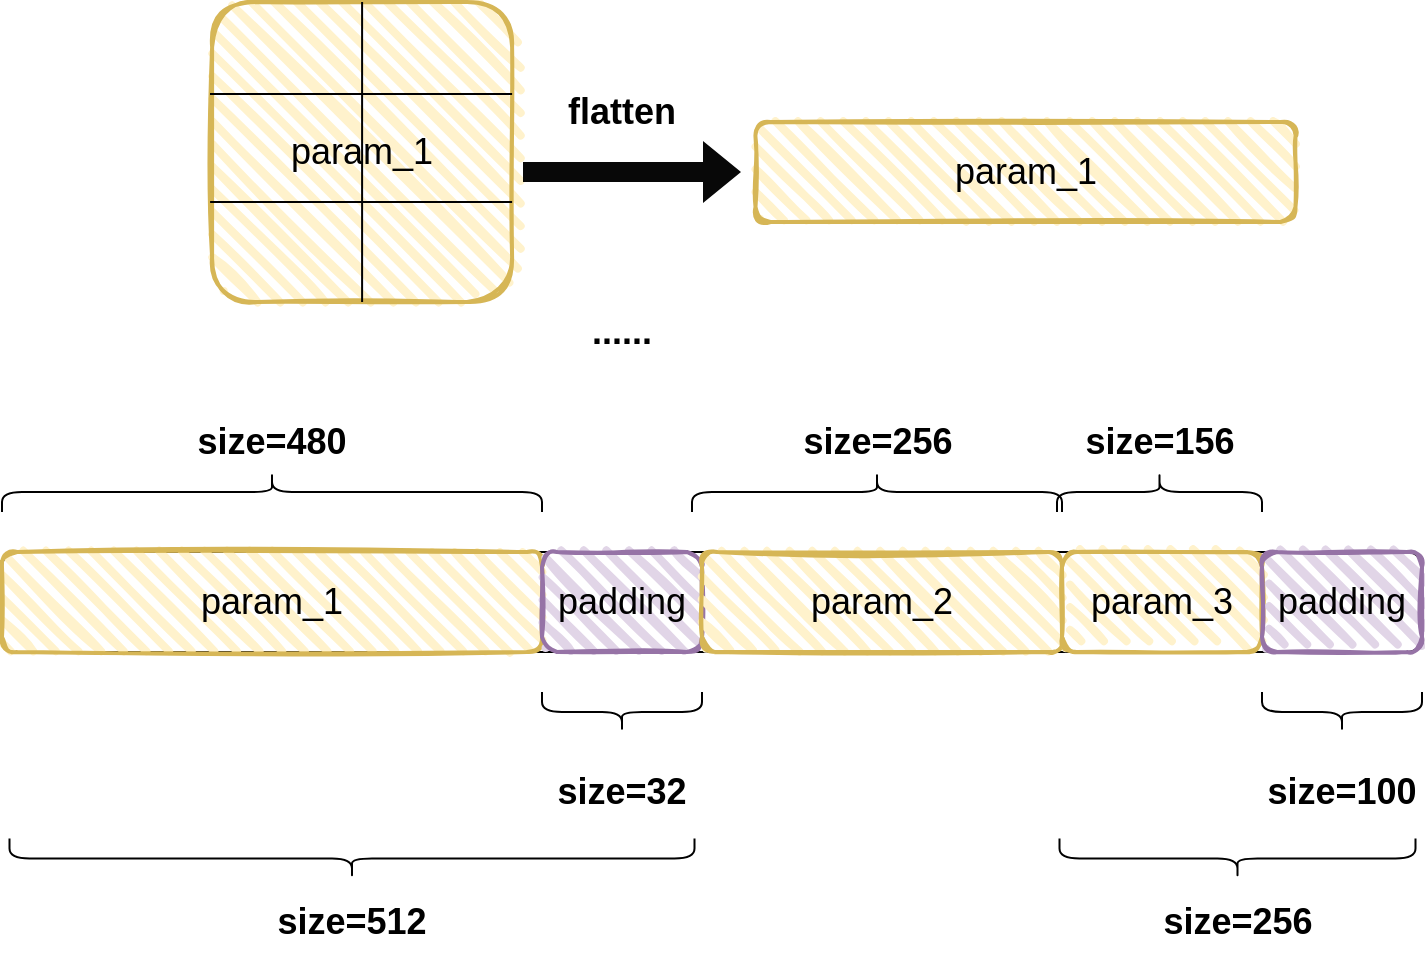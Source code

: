 <mxfile version="28.2.7">
  <diagram name="第 1 页" id="bellSP-NZAF3xLZcuKNK">
    <mxGraphModel dx="1418" dy="794" grid="1" gridSize="10" guides="1" tooltips="1" connect="1" arrows="1" fold="1" page="1" pageScale="1" pageWidth="827" pageHeight="1169" math="0" shadow="0">
      <root>
        <mxCell id="0" />
        <mxCell id="1" parent="0" />
        <mxCell id="ZnsVAsq8M4SEHds0zJie-1" value="" style="rounded=1;whiteSpace=wrap;html=1;" parent="1" vertex="1">
          <mxGeometry x="230" y="325" width="710" height="50" as="geometry" />
        </mxCell>
        <mxCell id="ZnsVAsq8M4SEHds0zJie-2" value="&lt;font style=&quot;font-size: 18px;&quot;&gt;param_1&lt;/font&gt;" style="rounded=1;whiteSpace=wrap;html=1;strokeWidth=2;fillWeight=4;hachureGap=8;hachureAngle=45;fillColor=#fff2cc;sketch=1;strokeColor=#d6b656;" parent="1" vertex="1">
          <mxGeometry x="230" y="325" width="270" height="50" as="geometry" />
        </mxCell>
        <mxCell id="ZnsVAsq8M4SEHds0zJie-3" value="&lt;font style=&quot;font-size: 18px;&quot;&gt;padding&lt;/font&gt;" style="rounded=1;whiteSpace=wrap;html=1;strokeWidth=2;fillWeight=4;hachureGap=8;hachureAngle=45;fillColor=#e1d5e7;sketch=1;strokeColor=#9673a6;" parent="1" vertex="1">
          <mxGeometry x="500" y="325" width="80" height="50" as="geometry" />
        </mxCell>
        <mxCell id="ZnsVAsq8M4SEHds0zJie-4" value="&lt;font style=&quot;font-size: 18px;&quot;&gt;param_2&lt;/font&gt;" style="rounded=1;whiteSpace=wrap;html=1;strokeWidth=2;fillWeight=4;hachureGap=8;hachureAngle=45;fillColor=#fff2cc;sketch=1;strokeColor=#d6b656;" parent="1" vertex="1">
          <mxGeometry x="580" y="325" width="180" height="50" as="geometry" />
        </mxCell>
        <mxCell id="ZnsVAsq8M4SEHds0zJie-6" value="&lt;font style=&quot;font-size: 18px;&quot;&gt;param_3&lt;/font&gt;" style="rounded=1;whiteSpace=wrap;html=1;strokeWidth=2;fillWeight=4;hachureGap=8;hachureAngle=45;fillColor=#fff2cc;sketch=1;strokeColor=#d6b656;" parent="1" vertex="1">
          <mxGeometry x="760" y="325" width="100" height="50" as="geometry" />
        </mxCell>
        <mxCell id="ZnsVAsq8M4SEHds0zJie-7" value="&lt;font style=&quot;font-size: 18px;&quot;&gt;padding&lt;/font&gt;" style="rounded=1;whiteSpace=wrap;html=1;strokeWidth=2;fillWeight=4;hachureGap=8;hachureAngle=45;fillColor=#e1d5e7;sketch=1;strokeColor=#9673a6;" parent="1" vertex="1">
          <mxGeometry x="860" y="325" width="80" height="50" as="geometry" />
        </mxCell>
        <mxCell id="ZnsVAsq8M4SEHds0zJie-8" value="" style="shape=curlyBracket;whiteSpace=wrap;html=1;rounded=1;labelPosition=left;verticalLabelPosition=middle;align=right;verticalAlign=middle;rotation=90;" parent="1" vertex="1">
          <mxGeometry x="355" y="160" width="20" height="270" as="geometry" />
        </mxCell>
        <mxCell id="ZnsVAsq8M4SEHds0zJie-9" value="" style="shape=curlyBracket;whiteSpace=wrap;html=1;rounded=1;labelPosition=left;verticalLabelPosition=middle;align=right;verticalAlign=middle;rotation=-90;" parent="1" vertex="1">
          <mxGeometry x="530" y="365" width="20" height="80" as="geometry" />
        </mxCell>
        <mxCell id="ZnsVAsq8M4SEHds0zJie-10" value="&lt;font style=&quot;font-size: 18px;&quot;&gt;&lt;b&gt;size=480&lt;/b&gt;&lt;/font&gt;" style="text;html=1;whiteSpace=wrap;strokeColor=none;fillColor=none;align=center;verticalAlign=middle;rounded=0;" parent="1" vertex="1">
          <mxGeometry x="335" y="255" width="60" height="30" as="geometry" />
        </mxCell>
        <mxCell id="ZnsVAsq8M4SEHds0zJie-11" value="&lt;font style=&quot;font-size: 18px;&quot;&gt;&lt;b&gt;size=32&lt;/b&gt;&lt;/font&gt;" style="text;html=1;whiteSpace=wrap;strokeColor=none;fillColor=none;align=center;verticalAlign=middle;rounded=0;" parent="1" vertex="1">
          <mxGeometry x="510" y="430" width="60" height="30" as="geometry" />
        </mxCell>
        <mxCell id="ZnsVAsq8M4SEHds0zJie-12" value="" style="shape=curlyBracket;whiteSpace=wrap;html=1;rounded=1;labelPosition=left;verticalLabelPosition=middle;align=right;verticalAlign=middle;rotation=-90;" parent="1" vertex="1">
          <mxGeometry x="395" y="307" width="20" height="342.5" as="geometry" />
        </mxCell>
        <mxCell id="ZnsVAsq8M4SEHds0zJie-13" value="&lt;font style=&quot;font-size: 18px;&quot;&gt;&lt;b&gt;size=512&lt;/b&gt;&lt;/font&gt;" style="text;html=1;whiteSpace=wrap;strokeColor=none;fillColor=none;align=center;verticalAlign=middle;rounded=0;" parent="1" vertex="1">
          <mxGeometry x="375" y="495" width="60" height="30" as="geometry" />
        </mxCell>
        <mxCell id="ZnsVAsq8M4SEHds0zJie-15" value="" style="shape=curlyBracket;whiteSpace=wrap;html=1;rounded=1;labelPosition=left;verticalLabelPosition=middle;align=right;verticalAlign=middle;rotation=90;" parent="1" vertex="1">
          <mxGeometry x="657.5" y="202.5" width="20" height="185" as="geometry" />
        </mxCell>
        <mxCell id="ZnsVAsq8M4SEHds0zJie-16" value="&lt;font style=&quot;font-size: 18px;&quot;&gt;&lt;b&gt;size=256&lt;/b&gt;&lt;/font&gt;" style="text;html=1;whiteSpace=wrap;strokeColor=none;fillColor=none;align=center;verticalAlign=middle;rounded=0;" parent="1" vertex="1">
          <mxGeometry x="637.5" y="255" width="60" height="30" as="geometry" />
        </mxCell>
        <mxCell id="ZnsVAsq8M4SEHds0zJie-17" value="" style="shape=curlyBracket;whiteSpace=wrap;html=1;rounded=1;labelPosition=left;verticalLabelPosition=middle;align=right;verticalAlign=middle;rotation=90;" parent="1" vertex="1">
          <mxGeometry x="798.75" y="243.75" width="20" height="102.5" as="geometry" />
        </mxCell>
        <mxCell id="ZnsVAsq8M4SEHds0zJie-18" value="&lt;font style=&quot;font-size: 18px;&quot;&gt;&lt;b&gt;size=156&lt;/b&gt;&lt;/font&gt;" style="text;html=1;whiteSpace=wrap;strokeColor=none;fillColor=none;align=center;verticalAlign=middle;rounded=0;" parent="1" vertex="1">
          <mxGeometry x="778.75" y="255" width="60" height="30" as="geometry" />
        </mxCell>
        <mxCell id="ZnsVAsq8M4SEHds0zJie-19" value="" style="shape=curlyBracket;whiteSpace=wrap;html=1;rounded=1;labelPosition=left;verticalLabelPosition=middle;align=right;verticalAlign=middle;rotation=-90;" parent="1" vertex="1">
          <mxGeometry x="890" y="365" width="20" height="80" as="geometry" />
        </mxCell>
        <mxCell id="ZnsVAsq8M4SEHds0zJie-20" value="&lt;font style=&quot;font-size: 18px;&quot;&gt;&lt;b&gt;size=100&lt;/b&gt;&lt;/font&gt;" style="text;html=1;whiteSpace=wrap;strokeColor=none;fillColor=none;align=center;verticalAlign=middle;rounded=0;" parent="1" vertex="1">
          <mxGeometry x="870" y="430" width="60" height="30" as="geometry" />
        </mxCell>
        <mxCell id="ZnsVAsq8M4SEHds0zJie-21" value="" style="shape=curlyBracket;whiteSpace=wrap;html=1;rounded=1;labelPosition=left;verticalLabelPosition=middle;align=right;verticalAlign=middle;rotation=-90;" parent="1" vertex="1">
          <mxGeometry x="837.75" y="389.25" width="20" height="178" as="geometry" />
        </mxCell>
        <mxCell id="ZnsVAsq8M4SEHds0zJie-22" value="&lt;font style=&quot;font-size: 18px;&quot;&gt;&lt;b&gt;size=256&lt;/b&gt;&lt;/font&gt;" style="text;html=1;whiteSpace=wrap;strokeColor=none;fillColor=none;align=center;verticalAlign=middle;rounded=0;" parent="1" vertex="1">
          <mxGeometry x="817.75" y="495" width="60" height="30" as="geometry" />
        </mxCell>
        <mxCell id="BxChLfbLalZ3M1uF5gB--2" value="" style="rounded=1;whiteSpace=wrap;html=1;strokeWidth=2;fillWeight=4;hachureGap=8;hachureAngle=45;fillColor=#fff2cc;sketch=1;strokeColor=#d6b656;" vertex="1" parent="1">
          <mxGeometry x="335.05" y="50" width="150" height="150" as="geometry" />
        </mxCell>
        <mxCell id="BxChLfbLalZ3M1uF5gB--3" value="" style="endArrow=none;html=1;rounded=0;entryX=0.5;entryY=0;entryDx=0;entryDy=0;exitX=0.5;exitY=1;exitDx=0;exitDy=0;" edge="1" parent="1" source="BxChLfbLalZ3M1uF5gB--2" target="BxChLfbLalZ3M1uF5gB--2">
          <mxGeometry width="50" height="50" relative="1" as="geometry">
            <mxPoint x="380.05" y="160" as="sourcePoint" />
            <mxPoint x="430.05" y="110" as="targetPoint" />
          </mxGeometry>
        </mxCell>
        <mxCell id="BxChLfbLalZ3M1uF5gB--4" value="" style="endArrow=none;html=1;rounded=0;entryX=1;entryY=0.307;entryDx=0;entryDy=0;exitX=-0.007;exitY=0.307;exitDx=0;exitDy=0;entryPerimeter=0;exitPerimeter=0;" edge="1" parent="1" source="BxChLfbLalZ3M1uF5gB--2" target="BxChLfbLalZ3M1uF5gB--2">
          <mxGeometry width="50" height="50" relative="1" as="geometry">
            <mxPoint x="570.05" y="200" as="sourcePoint" />
            <mxPoint x="570.05" y="50" as="targetPoint" />
          </mxGeometry>
        </mxCell>
        <mxCell id="BxChLfbLalZ3M1uF5gB--5" value="" style="endArrow=none;html=1;rounded=0;entryX=1;entryY=0.307;entryDx=0;entryDy=0;exitX=-0.007;exitY=0.307;exitDx=0;exitDy=0;entryPerimeter=0;exitPerimeter=0;" edge="1" parent="1">
          <mxGeometry width="50" height="50" relative="1" as="geometry">
            <mxPoint x="334.05" y="150" as="sourcePoint" />
            <mxPoint x="485.05" y="150" as="targetPoint" />
          </mxGeometry>
        </mxCell>
        <mxCell id="BxChLfbLalZ3M1uF5gB--7" value="&lt;span style=&quot;font-size: 18px;&quot;&gt;param_1&lt;/span&gt;" style="text;html=1;whiteSpace=wrap;strokeColor=none;fillColor=none;align=center;verticalAlign=middle;rounded=0;" vertex="1" parent="1">
          <mxGeometry x="380.05" y="110" width="60" height="30" as="geometry" />
        </mxCell>
        <mxCell id="BxChLfbLalZ3M1uF5gB--8" value="&lt;font style=&quot;font-size: 18px;&quot;&gt;param_1&lt;/font&gt;" style="rounded=1;whiteSpace=wrap;html=1;strokeWidth=2;fillWeight=4;hachureGap=8;hachureAngle=45;fillColor=#fff2cc;sketch=1;strokeColor=#d6b656;" vertex="1" parent="1">
          <mxGeometry x="606.75" y="110" width="270" height="50" as="geometry" />
        </mxCell>
        <mxCell id="BxChLfbLalZ3M1uF5gB--10" value="" style="shape=flexArrow;endArrow=classic;html=1;rounded=0;strokeColor=none;fillColor=light-dark(#080808, #ededed);" edge="1" parent="1">
          <mxGeometry width="50" height="50" relative="1" as="geometry">
            <mxPoint x="490" y="135" as="sourcePoint" />
            <mxPoint x="600" y="135" as="targetPoint" />
          </mxGeometry>
        </mxCell>
        <mxCell id="BxChLfbLalZ3M1uF5gB--11" value="&lt;b&gt;&lt;font style=&quot;font-size: 18px;&quot;&gt;flatten&lt;/font&gt;&lt;/b&gt;" style="text;html=1;whiteSpace=wrap;strokeColor=none;fillColor=none;align=center;verticalAlign=middle;rounded=0;" vertex="1" parent="1">
          <mxGeometry x="510" y="90" width="60" height="30" as="geometry" />
        </mxCell>
        <mxCell id="BxChLfbLalZ3M1uF5gB--13" value="&lt;b&gt;&lt;font style=&quot;font-size: 18px;&quot;&gt;......&lt;/font&gt;&lt;/b&gt;" style="text;html=1;whiteSpace=wrap;strokeColor=none;fillColor=none;align=center;verticalAlign=middle;rounded=0;" vertex="1" parent="1">
          <mxGeometry x="510" y="200" width="60" height="30" as="geometry" />
        </mxCell>
      </root>
    </mxGraphModel>
  </diagram>
</mxfile>

